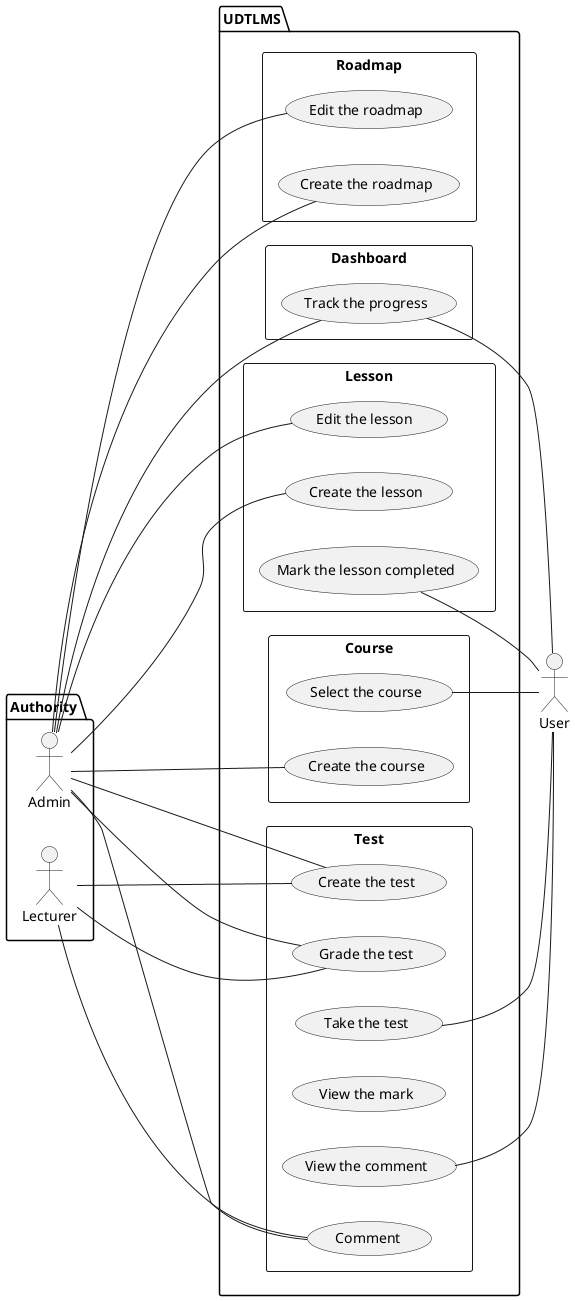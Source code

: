 @startuml
left to right direction

package UDTLMS {
    rectangle Roadmap {
        usecase "Edit the roadmap" as uc1
        usecase "Create the roadmap" as uc2
    }
    rectangle Dashboard {
        usecase "Track the progress" as uc3
    }
    rectangle Lesson {
        usecase "Create the lesson" as uc4
        usecase "Edit the lesson " as uc5
        usecase "Mark the lesson completed" as uc6
    }
    rectangle Test {
        usecase "Create the test" as uc7
        usecase "Grade the test" as uc8
        usecase "Take the test" as uc9
        usecase "View the mark" as uc10
        usecase "View the comment" as uc11
        usecase " Comment" as uc13

    }
    rectangle Course {
        usecase "Select the course" as uc12
        usecase "Create the course" as uc 
    }
}

package Authority {
    actor Admin 
    actor Lecturer
}


Admin ---- uc1
Admin ---- uc2
Admin ---- uc3


Admin ---- uc4
Admin ---- uc5

Admin - uc7
Admin - uc8
Lecturer - uc7
Lecturer - uc8
Admin -- uc13
Lecturer -- uc13

Admin -- uc

actor User 

uc6 -- User
uc12 -- User
uc11 -- User
uc9 -- User 
uc3 -- User 

@enduml 